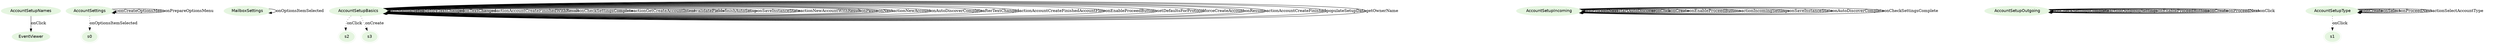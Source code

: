 digraph {
fontname="Helvetica";
node[style=filled, fontname="Helvetica", colorscheme=greens3, color=1];
EventViewer;
AccountSettings;
MailboxSettings;
s2[peripheries=2];
AccountSetupIncoming;
s3[peripheries=2];
AccountSetupOutgoing;
s0[peripheries=2];
AccountSetupType;
AccountSetupNames;
s1[peripheries=2];
AccountSetupBasics;
AccountSetupType -> s1[label="onClick",style=dotted];
AccountSetupBasics -> AccountSetupBasics[label="onManualSetup"];
AccountSetupIncoming -> AccountSetupIncoming[label="onProceedNext"];
AccountSetupType -> AccountSetupType[label="onCreate"];
AccountSetupType -> AccountSetupType[label="onSelect"];
AccountSetupBasics -> AccountSetupBasics[label="beforeTextChanged"];
AccountSetupType -> AccountSetupType[label="onProceedNext"];
AccountSetupBasics -> AccountSetupBasics[label="onTextChanged"];
AccountSetupBasics -> AccountSetupBasics[label="actionAccountCreateFinishedWithResult"];
AccountSetupIncoming -> AccountSetupIncoming[label="startAutoDiscover"];
AccountSetupIncoming -> AccountSetupIncoming[label="onClick"];
AccountSetupBasics -> AccountSetupBasics[label="onCheckSettingsComplete"];
AccountSetupBasics -> AccountSetupBasics[label="actionGetCreateAccountIntent"];
AccountSetupBasics -> AccountSetupBasics[label="validateFields"];
AccountSetupOutgoing -> AccountSetupOutgoing[label="onCheckSettingsComplete"];
AccountSetupBasics -> AccountSetupBasics[label="finishAutoSetup"];
AccountSetupOutgoing -> AccountSetupOutgoing[label="actionOutgoingSettings"];
AccountSetupBasics -> AccountSetupBasics[label="onSaveInstanceState"];
AccountSettings -> AccountSettings[label="onCreateOptionsMenu"];
AccountSetupBasics -> s3[label="onCreate",style=dotted];
AccountSetupOutgoing -> AccountSetupOutgoing[label="onEnableProceedButtons"];
AccountSetupIncoming -> AccountSetupIncoming[label="onCreate"];
AccountSetupBasics -> s2[label="onClick",style=dotted];
AccountSetupBasics -> AccountSetupBasics[label="actionNewAccountWithResult"];
AccountSetupBasics -> AccountSetupBasics[label="onPause"];
AccountSetupBasics -> AccountSetupBasics[label="onNext"];
AccountSetupBasics -> AccountSetupBasics[label="actionNewAccount"];
AccountSetupType -> AccountSetupType[label="actionSelectAccountType"];
AccountSetupBasics -> AccountSetupBasics[label="onAutoDiscoverComplete"];
AccountSetupBasics -> AccountSetupBasics[label="afterTextChanged"];
AccountSetupBasics -> AccountSetupBasics[label="actionAccountCreateFinishedAccountFlow"];
MailboxSettings -> MailboxSettings[label="onOptionsItemSelected"];
AccountSetupIncoming -> AccountSetupIncoming[label="onEnableProceedButtons"];
AccountSetupIncoming -> AccountSetupIncoming[label="actionIncomingSettings"];
AccountSetupIncoming -> AccountSetupIncoming[label="onSaveInstanceState"];
AccountSetupOutgoing -> AccountSetupOutgoing[label="onCreate"];
AccountSetupIncoming -> AccountSetupIncoming[label="onAutoDiscoverComplete"];
AccountSetupBasics -> AccountSetupBasics[label="onEnableProceedButtons"];
AccountSetupOutgoing -> AccountSetupOutgoing[label="onProceedNext"];
AccountSetupBasics -> AccountSetupBasics[label="setDefaultsForProtocol"];
AccountSetupBasics -> AccountSetupBasics[label="forceCreateAccount"];
AccountSetupBasics -> AccountSetupBasics[label="onResume"];
AccountSetupNames -> EventViewer[label="onClick"];
AccountSettings -> s0[label="onOptionsItemSelected",style=dotted];
AccountSetupBasics -> AccountSetupBasics[label="actionAccountCreateFinished"];
AccountSettings -> AccountSettings[label="onPrepareOptionsMenu"];
AccountSetupOutgoing -> AccountSetupOutgoing[label="onClick"];
AccountSetupBasics -> AccountSetupBasics[label="populateSetupData"];
AccountSetupBasics -> AccountSetupBasics[label="getOwnerName"];
AccountSetupIncoming -> AccountSetupIncoming[label="onCheckSettingsComplete"];
}